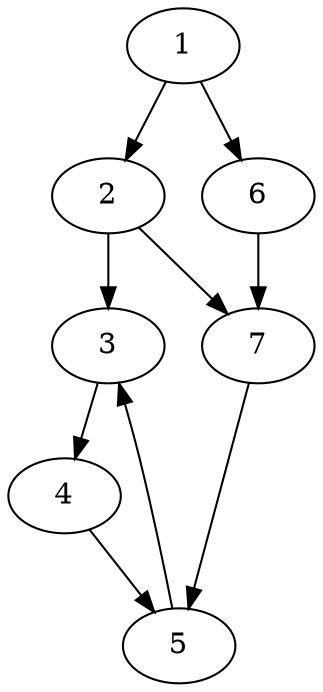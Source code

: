 // contains cycles

digraph D {
	1 -> 2
	2 -> 3
	3 -> 4
	4 -> 5
	5 -> 3
	1 -> 6
	6 -> 7
	7 -> 5
	2 -> 7
}
